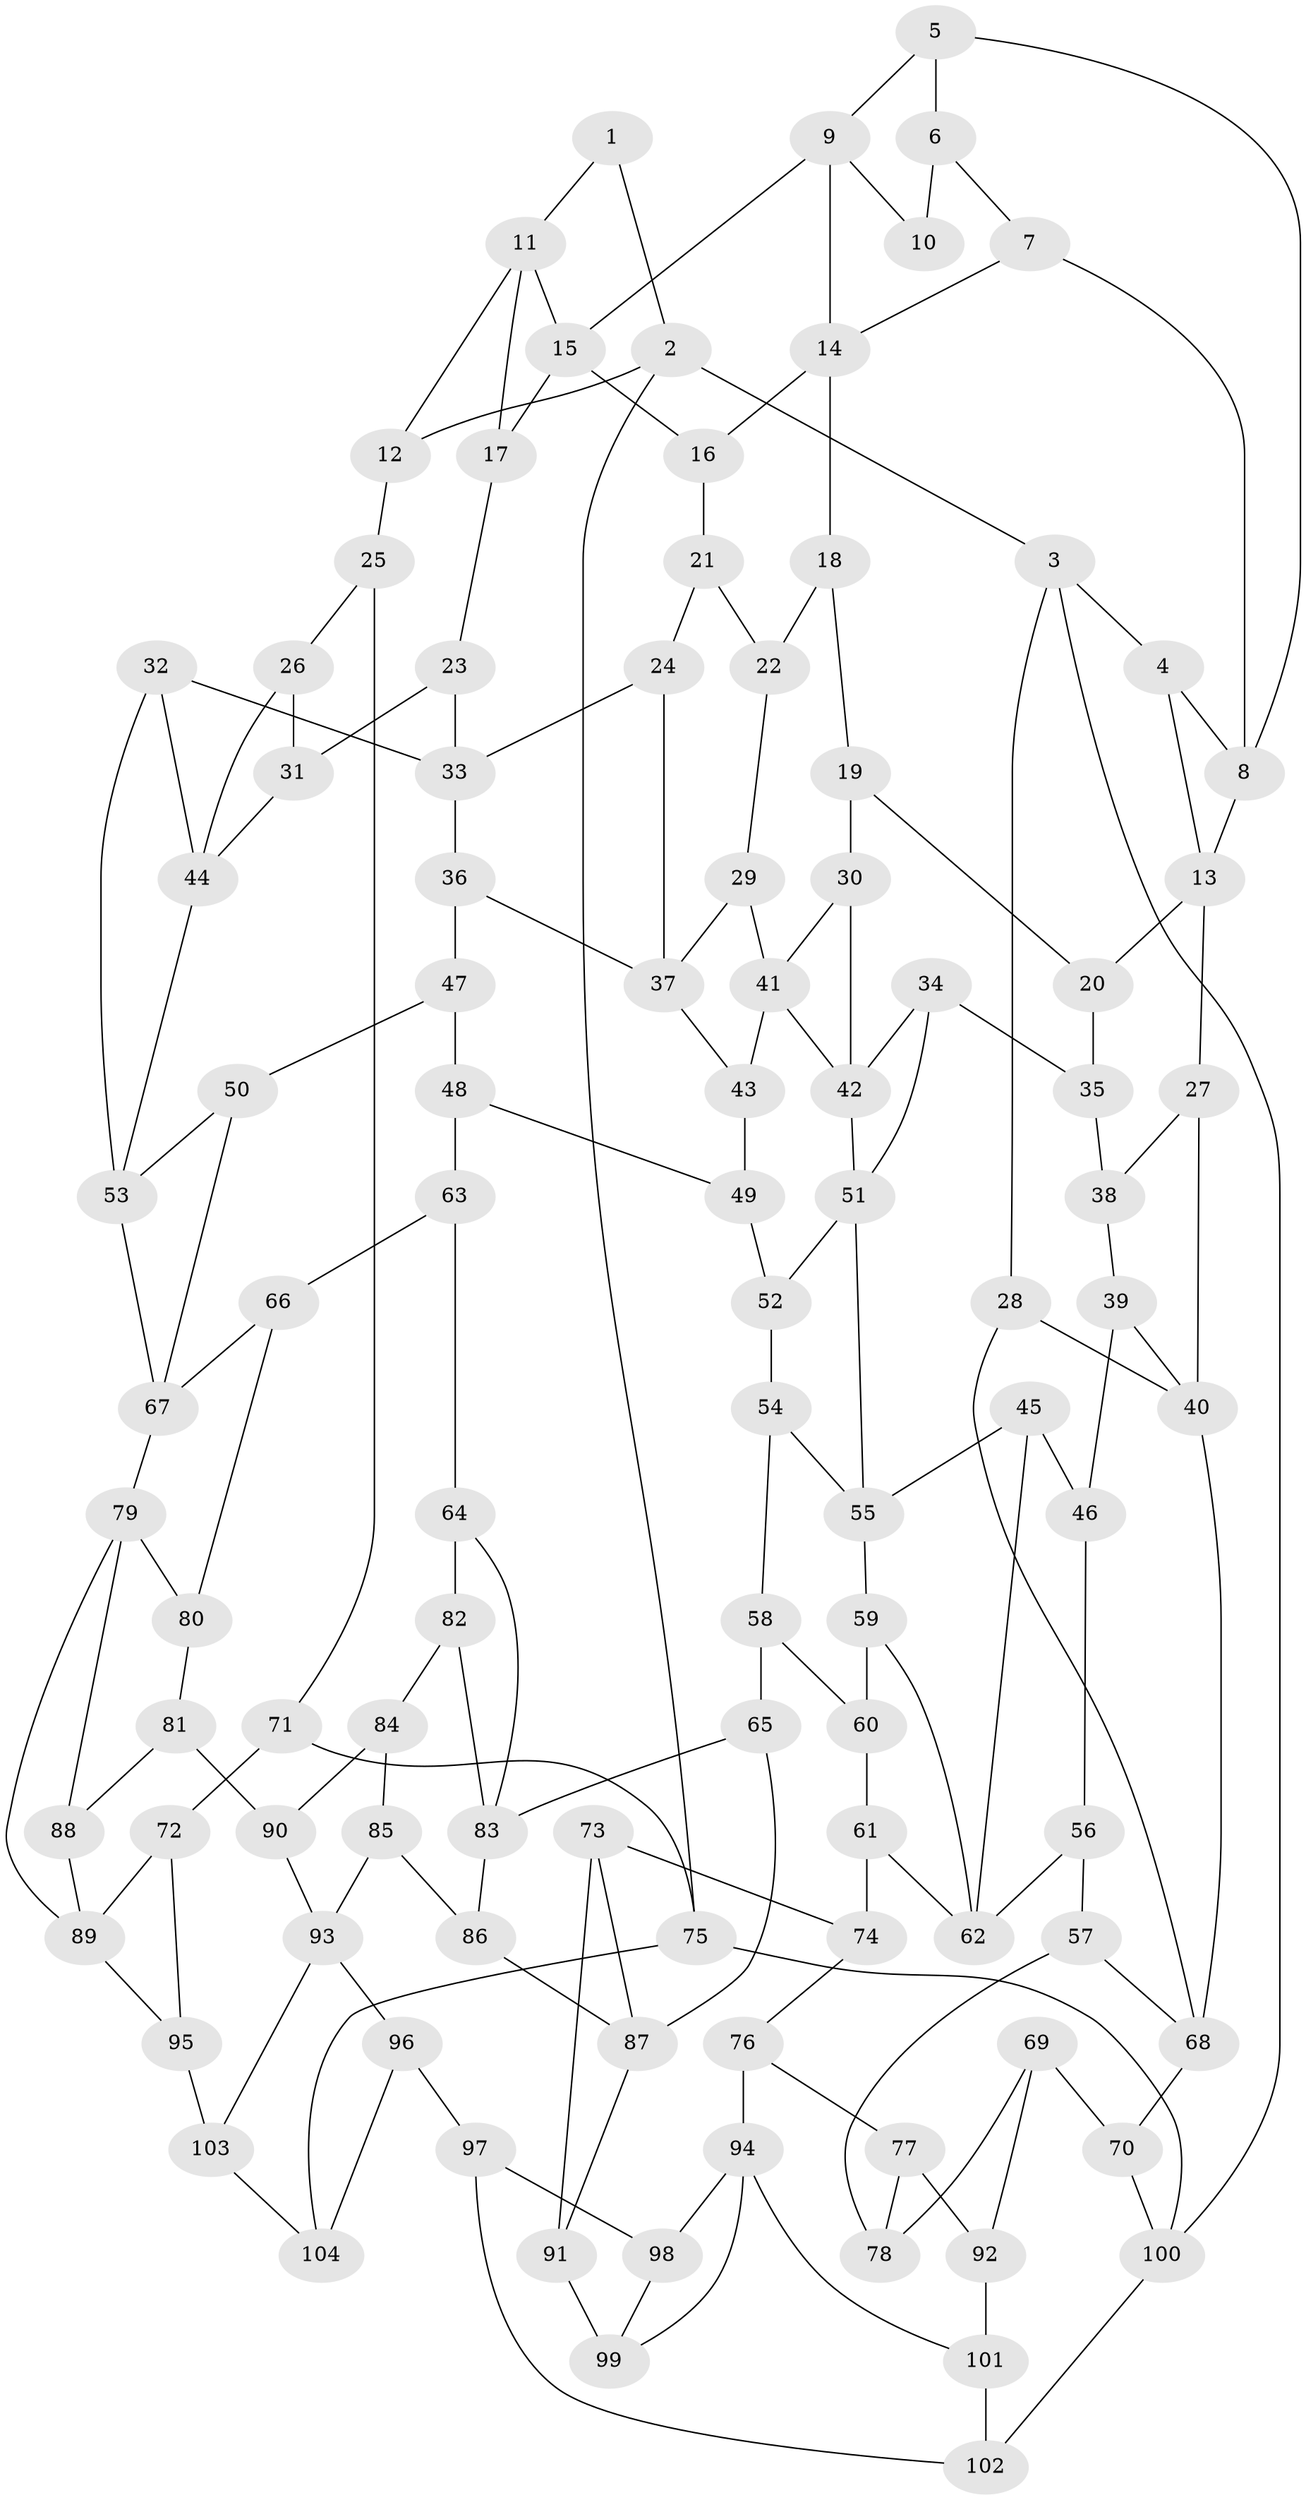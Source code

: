 // original degree distribution, {3: 0.013513513513513514, 6: 0.20945945945945946, 4: 0.22297297297297297, 5: 0.5540540540540541}
// Generated by graph-tools (version 1.1) at 2025/38/03/04/25 23:38:29]
// undirected, 104 vertices, 169 edges
graph export_dot {
  node [color=gray90,style=filled];
  1;
  2;
  3;
  4;
  5;
  6;
  7;
  8;
  9;
  10;
  11;
  12;
  13;
  14;
  15;
  16;
  17;
  18;
  19;
  20;
  21;
  22;
  23;
  24;
  25;
  26;
  27;
  28;
  29;
  30;
  31;
  32;
  33;
  34;
  35;
  36;
  37;
  38;
  39;
  40;
  41;
  42;
  43;
  44;
  45;
  46;
  47;
  48;
  49;
  50;
  51;
  52;
  53;
  54;
  55;
  56;
  57;
  58;
  59;
  60;
  61;
  62;
  63;
  64;
  65;
  66;
  67;
  68;
  69;
  70;
  71;
  72;
  73;
  74;
  75;
  76;
  77;
  78;
  79;
  80;
  81;
  82;
  83;
  84;
  85;
  86;
  87;
  88;
  89;
  90;
  91;
  92;
  93;
  94;
  95;
  96;
  97;
  98;
  99;
  100;
  101;
  102;
  103;
  104;
  1 -- 2 [weight=1.0];
  1 -- 11 [weight=1.0];
  2 -- 3 [weight=1.0];
  2 -- 12 [weight=1.0];
  2 -- 75 [weight=1.0];
  3 -- 4 [weight=1.0];
  3 -- 28 [weight=1.0];
  3 -- 100 [weight=1.0];
  4 -- 8 [weight=1.0];
  4 -- 13 [weight=1.0];
  5 -- 6 [weight=1.0];
  5 -- 8 [weight=1.0];
  5 -- 9 [weight=1.0];
  6 -- 7 [weight=1.0];
  6 -- 10 [weight=2.0];
  7 -- 8 [weight=1.0];
  7 -- 14 [weight=1.0];
  8 -- 13 [weight=1.0];
  9 -- 10 [weight=1.0];
  9 -- 14 [weight=1.0];
  9 -- 15 [weight=1.0];
  11 -- 12 [weight=1.0];
  11 -- 15 [weight=1.0];
  11 -- 17 [weight=1.0];
  12 -- 25 [weight=1.0];
  13 -- 20 [weight=1.0];
  13 -- 27 [weight=1.0];
  14 -- 16 [weight=1.0];
  14 -- 18 [weight=1.0];
  15 -- 16 [weight=1.0];
  15 -- 17 [weight=1.0];
  16 -- 21 [weight=1.0];
  17 -- 23 [weight=1.0];
  18 -- 19 [weight=1.0];
  18 -- 22 [weight=1.0];
  19 -- 20 [weight=1.0];
  19 -- 30 [weight=1.0];
  20 -- 35 [weight=1.0];
  21 -- 22 [weight=1.0];
  21 -- 24 [weight=1.0];
  22 -- 29 [weight=1.0];
  23 -- 31 [weight=2.0];
  23 -- 33 [weight=1.0];
  24 -- 33 [weight=1.0];
  24 -- 37 [weight=1.0];
  25 -- 26 [weight=1.0];
  25 -- 71 [weight=1.0];
  26 -- 31 [weight=1.0];
  26 -- 44 [weight=1.0];
  27 -- 38 [weight=1.0];
  27 -- 40 [weight=1.0];
  28 -- 40 [weight=1.0];
  28 -- 68 [weight=1.0];
  29 -- 37 [weight=1.0];
  29 -- 41 [weight=1.0];
  30 -- 41 [weight=1.0];
  30 -- 42 [weight=1.0];
  31 -- 44 [weight=1.0];
  32 -- 33 [weight=1.0];
  32 -- 44 [weight=1.0];
  32 -- 53 [weight=1.0];
  33 -- 36 [weight=1.0];
  34 -- 35 [weight=1.0];
  34 -- 42 [weight=1.0];
  34 -- 51 [weight=1.0];
  35 -- 38 [weight=2.0];
  36 -- 37 [weight=1.0];
  36 -- 47 [weight=1.0];
  37 -- 43 [weight=1.0];
  38 -- 39 [weight=1.0];
  39 -- 40 [weight=1.0];
  39 -- 46 [weight=1.0];
  40 -- 68 [weight=1.0];
  41 -- 42 [weight=1.0];
  41 -- 43 [weight=1.0];
  42 -- 51 [weight=1.0];
  43 -- 49 [weight=1.0];
  44 -- 53 [weight=1.0];
  45 -- 46 [weight=1.0];
  45 -- 55 [weight=1.0];
  45 -- 62 [weight=1.0];
  46 -- 56 [weight=1.0];
  47 -- 48 [weight=1.0];
  47 -- 50 [weight=1.0];
  48 -- 49 [weight=1.0];
  48 -- 63 [weight=1.0];
  49 -- 52 [weight=1.0];
  50 -- 53 [weight=1.0];
  50 -- 67 [weight=1.0];
  51 -- 52 [weight=1.0];
  51 -- 55 [weight=1.0];
  52 -- 54 [weight=1.0];
  53 -- 67 [weight=1.0];
  54 -- 55 [weight=1.0];
  54 -- 58 [weight=1.0];
  55 -- 59 [weight=1.0];
  56 -- 57 [weight=1.0];
  56 -- 62 [weight=1.0];
  57 -- 68 [weight=1.0];
  57 -- 78 [weight=2.0];
  58 -- 60 [weight=1.0];
  58 -- 65 [weight=1.0];
  59 -- 60 [weight=2.0];
  59 -- 62 [weight=1.0];
  60 -- 61 [weight=1.0];
  61 -- 62 [weight=1.0];
  61 -- 74 [weight=1.0];
  63 -- 64 [weight=1.0];
  63 -- 66 [weight=1.0];
  64 -- 82 [weight=1.0];
  64 -- 83 [weight=1.0];
  65 -- 83 [weight=1.0];
  65 -- 87 [weight=1.0];
  66 -- 67 [weight=1.0];
  66 -- 80 [weight=2.0];
  67 -- 79 [weight=1.0];
  68 -- 70 [weight=1.0];
  69 -- 70 [weight=1.0];
  69 -- 78 [weight=1.0];
  69 -- 92 [weight=1.0];
  70 -- 100 [weight=1.0];
  71 -- 72 [weight=1.0];
  71 -- 75 [weight=1.0];
  72 -- 89 [weight=1.0];
  72 -- 95 [weight=1.0];
  73 -- 74 [weight=1.0];
  73 -- 87 [weight=1.0];
  73 -- 91 [weight=1.0];
  74 -- 76 [weight=1.0];
  75 -- 100 [weight=1.0];
  75 -- 104 [weight=1.0];
  76 -- 77 [weight=1.0];
  76 -- 94 [weight=1.0];
  77 -- 78 [weight=1.0];
  77 -- 92 [weight=1.0];
  79 -- 80 [weight=1.0];
  79 -- 88 [weight=1.0];
  79 -- 89 [weight=1.0];
  80 -- 81 [weight=1.0];
  81 -- 88 [weight=1.0];
  81 -- 90 [weight=1.0];
  82 -- 83 [weight=1.0];
  82 -- 84 [weight=1.0];
  83 -- 86 [weight=1.0];
  84 -- 85 [weight=1.0];
  84 -- 90 [weight=2.0];
  85 -- 86 [weight=1.0];
  85 -- 93 [weight=1.0];
  86 -- 87 [weight=1.0];
  87 -- 91 [weight=1.0];
  88 -- 89 [weight=1.0];
  89 -- 95 [weight=1.0];
  90 -- 93 [weight=1.0];
  91 -- 99 [weight=2.0];
  92 -- 101 [weight=2.0];
  93 -- 96 [weight=1.0];
  93 -- 103 [weight=1.0];
  94 -- 98 [weight=1.0];
  94 -- 99 [weight=1.0];
  94 -- 101 [weight=1.0];
  95 -- 103 [weight=2.0];
  96 -- 97 [weight=1.0];
  96 -- 104 [weight=1.0];
  97 -- 98 [weight=1.0];
  97 -- 102 [weight=1.0];
  98 -- 99 [weight=1.0];
  100 -- 102 [weight=1.0];
  101 -- 102 [weight=1.0];
  103 -- 104 [weight=1.0];
}
